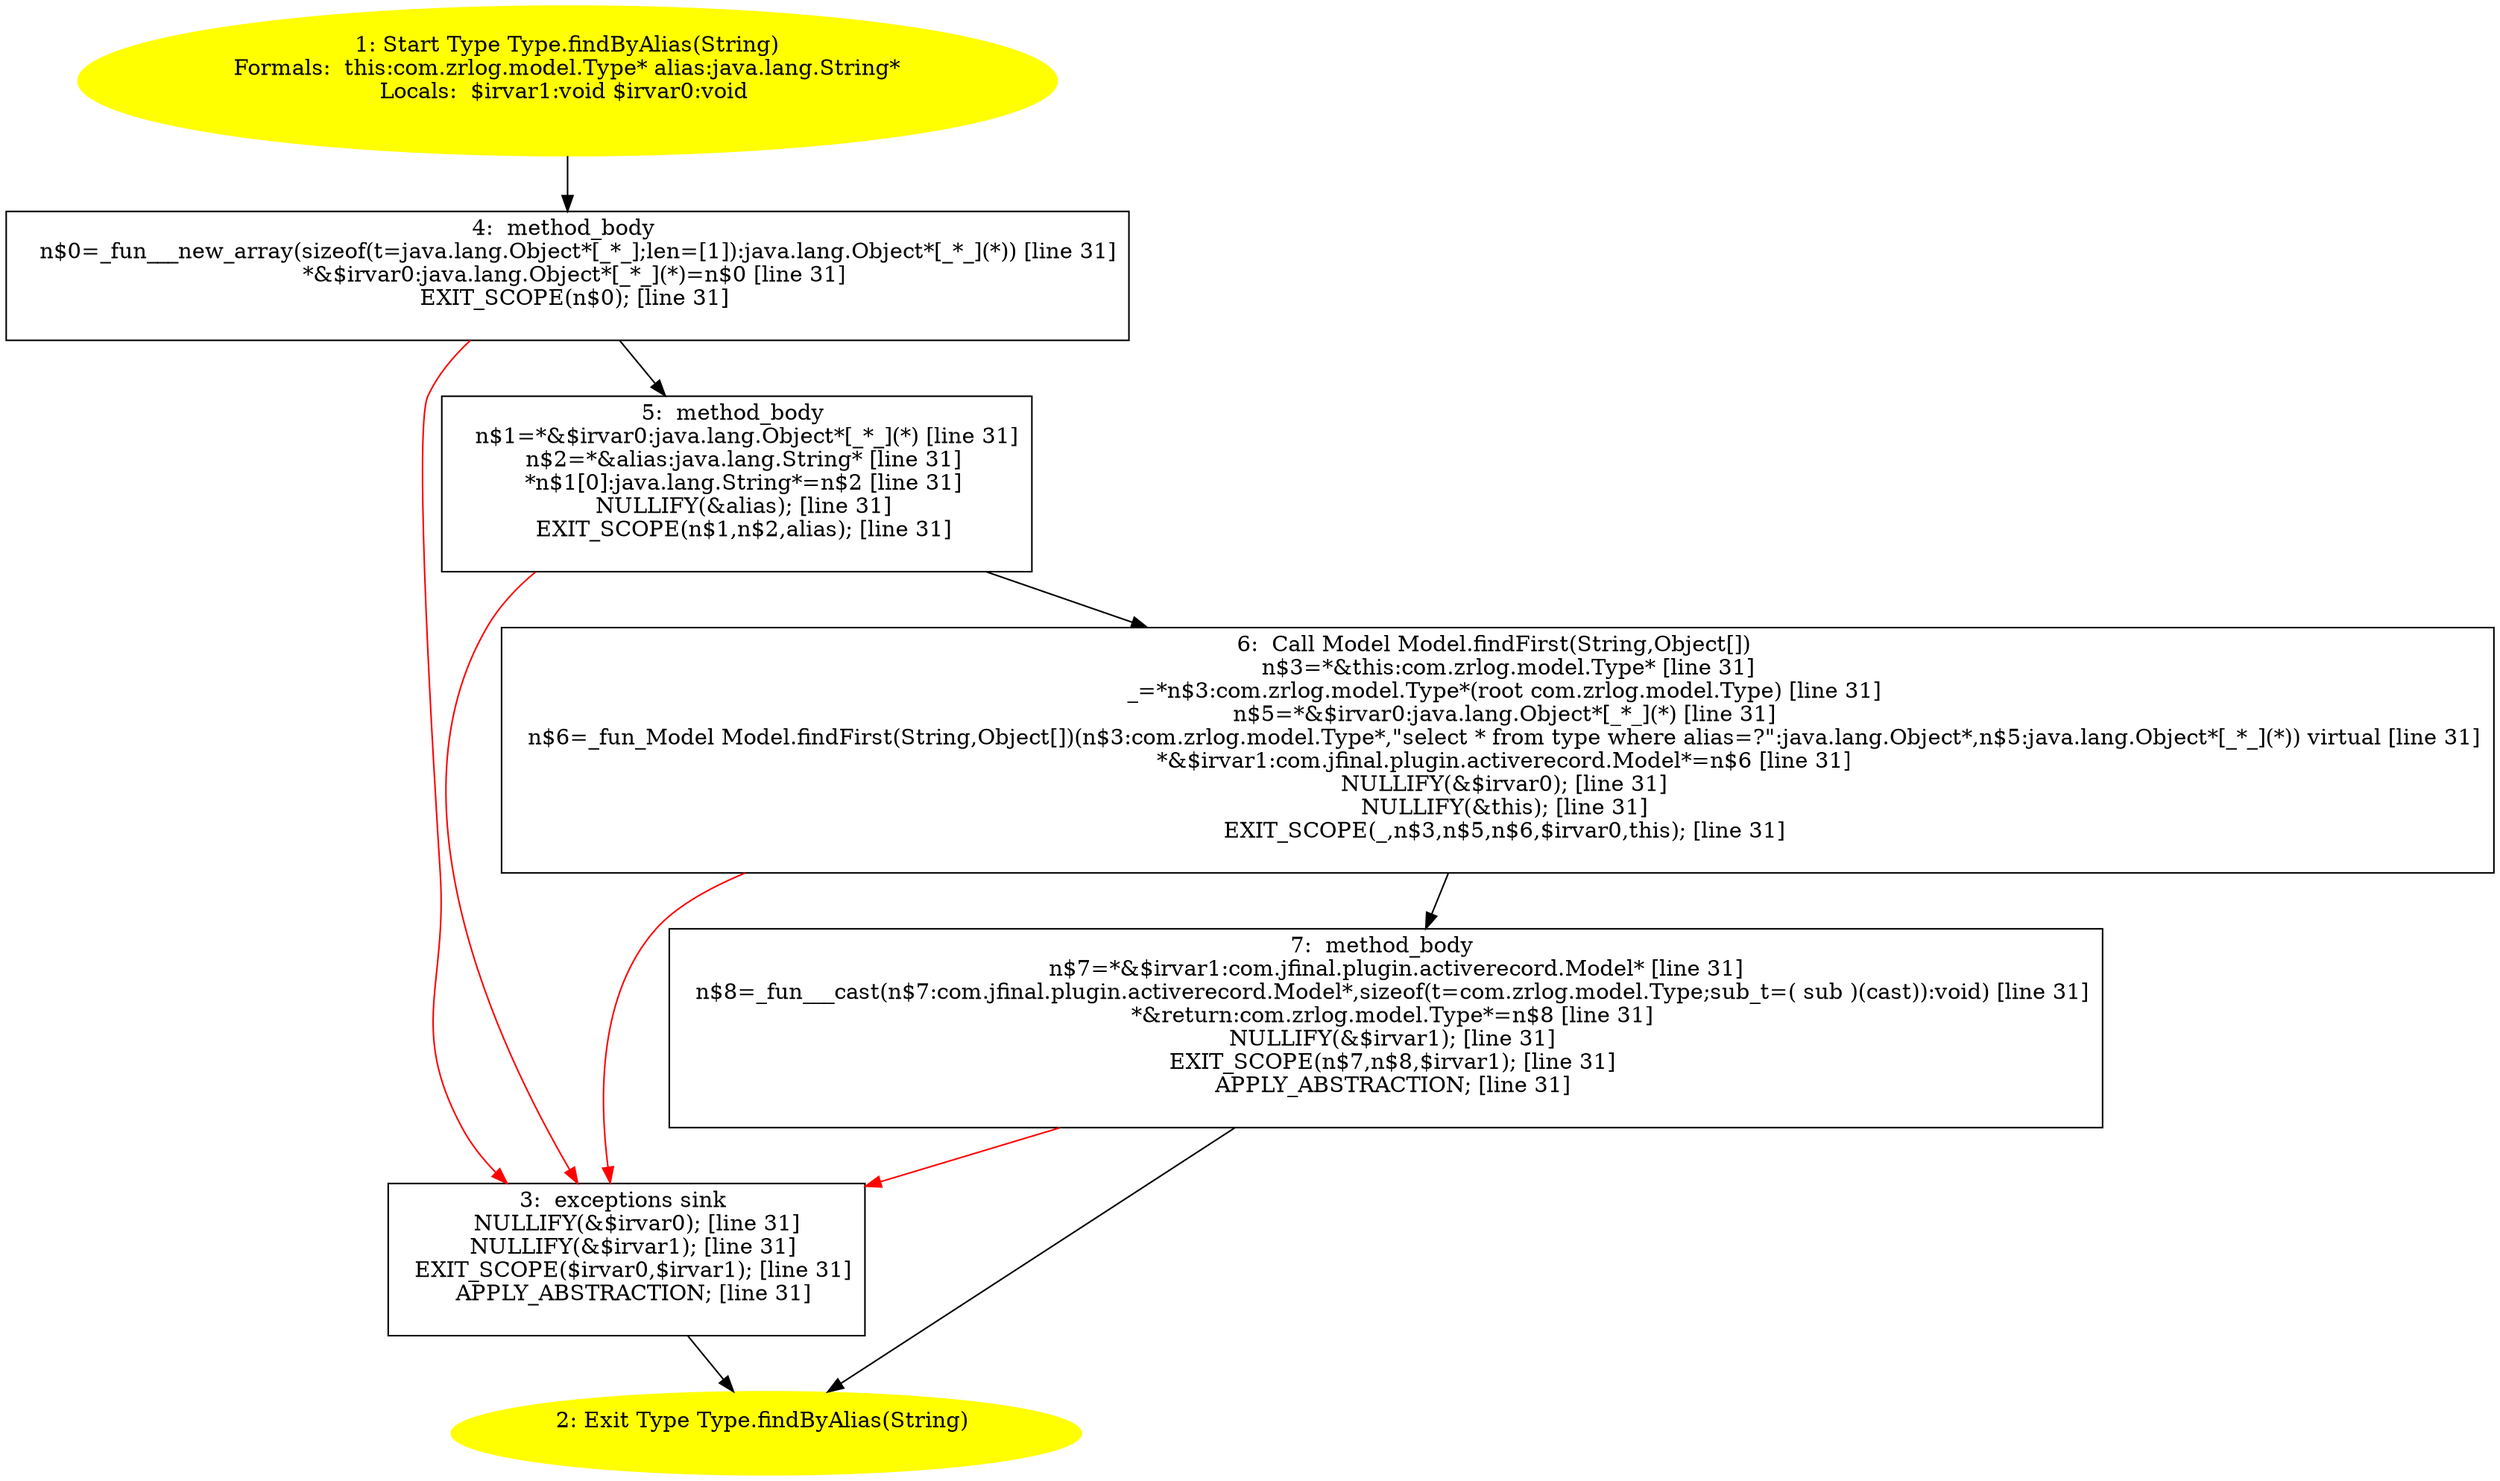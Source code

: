 /* @generated */
digraph cfg {
"com.zrlog.model.Type.findByAlias(java.lang.String):com.zrlog.model.Type.2fc94fd3542624e12c7e843985b55b17_1" [label="1: Start Type Type.findByAlias(String)\nFormals:  this:com.zrlog.model.Type* alias:java.lang.String*\nLocals:  $irvar1:void $irvar0:void \n  " color=yellow style=filled]
	

	 "com.zrlog.model.Type.findByAlias(java.lang.String):com.zrlog.model.Type.2fc94fd3542624e12c7e843985b55b17_1" -> "com.zrlog.model.Type.findByAlias(java.lang.String):com.zrlog.model.Type.2fc94fd3542624e12c7e843985b55b17_4" ;
"com.zrlog.model.Type.findByAlias(java.lang.String):com.zrlog.model.Type.2fc94fd3542624e12c7e843985b55b17_2" [label="2: Exit Type Type.findByAlias(String) \n  " color=yellow style=filled]
	

"com.zrlog.model.Type.findByAlias(java.lang.String):com.zrlog.model.Type.2fc94fd3542624e12c7e843985b55b17_3" [label="3:  exceptions sink \n   NULLIFY(&$irvar0); [line 31]\n  NULLIFY(&$irvar1); [line 31]\n  EXIT_SCOPE($irvar0,$irvar1); [line 31]\n  APPLY_ABSTRACTION; [line 31]\n " shape="box"]
	

	 "com.zrlog.model.Type.findByAlias(java.lang.String):com.zrlog.model.Type.2fc94fd3542624e12c7e843985b55b17_3" -> "com.zrlog.model.Type.findByAlias(java.lang.String):com.zrlog.model.Type.2fc94fd3542624e12c7e843985b55b17_2" ;
"com.zrlog.model.Type.findByAlias(java.lang.String):com.zrlog.model.Type.2fc94fd3542624e12c7e843985b55b17_4" [label="4:  method_body \n   n$0=_fun___new_array(sizeof(t=java.lang.Object*[_*_];len=[1]):java.lang.Object*[_*_](*)) [line 31]\n  *&$irvar0:java.lang.Object*[_*_](*)=n$0 [line 31]\n  EXIT_SCOPE(n$0); [line 31]\n " shape="box"]
	

	 "com.zrlog.model.Type.findByAlias(java.lang.String):com.zrlog.model.Type.2fc94fd3542624e12c7e843985b55b17_4" -> "com.zrlog.model.Type.findByAlias(java.lang.String):com.zrlog.model.Type.2fc94fd3542624e12c7e843985b55b17_5" ;
	 "com.zrlog.model.Type.findByAlias(java.lang.String):com.zrlog.model.Type.2fc94fd3542624e12c7e843985b55b17_4" -> "com.zrlog.model.Type.findByAlias(java.lang.String):com.zrlog.model.Type.2fc94fd3542624e12c7e843985b55b17_3" [color="red" ];
"com.zrlog.model.Type.findByAlias(java.lang.String):com.zrlog.model.Type.2fc94fd3542624e12c7e843985b55b17_5" [label="5:  method_body \n   n$1=*&$irvar0:java.lang.Object*[_*_](*) [line 31]\n  n$2=*&alias:java.lang.String* [line 31]\n  *n$1[0]:java.lang.String*=n$2 [line 31]\n  NULLIFY(&alias); [line 31]\n  EXIT_SCOPE(n$1,n$2,alias); [line 31]\n " shape="box"]
	

	 "com.zrlog.model.Type.findByAlias(java.lang.String):com.zrlog.model.Type.2fc94fd3542624e12c7e843985b55b17_5" -> "com.zrlog.model.Type.findByAlias(java.lang.String):com.zrlog.model.Type.2fc94fd3542624e12c7e843985b55b17_6" ;
	 "com.zrlog.model.Type.findByAlias(java.lang.String):com.zrlog.model.Type.2fc94fd3542624e12c7e843985b55b17_5" -> "com.zrlog.model.Type.findByAlias(java.lang.String):com.zrlog.model.Type.2fc94fd3542624e12c7e843985b55b17_3" [color="red" ];
"com.zrlog.model.Type.findByAlias(java.lang.String):com.zrlog.model.Type.2fc94fd3542624e12c7e843985b55b17_6" [label="6:  Call Model Model.findFirst(String,Object[]) \n   n$3=*&this:com.zrlog.model.Type* [line 31]\n  _=*n$3:com.zrlog.model.Type*(root com.zrlog.model.Type) [line 31]\n  n$5=*&$irvar0:java.lang.Object*[_*_](*) [line 31]\n  n$6=_fun_Model Model.findFirst(String,Object[])(n$3:com.zrlog.model.Type*,\"select * from type where alias=?\":java.lang.Object*,n$5:java.lang.Object*[_*_](*)) virtual [line 31]\n  *&$irvar1:com.jfinal.plugin.activerecord.Model*=n$6 [line 31]\n  NULLIFY(&$irvar0); [line 31]\n  NULLIFY(&this); [line 31]\n  EXIT_SCOPE(_,n$3,n$5,n$6,$irvar0,this); [line 31]\n " shape="box"]
	

	 "com.zrlog.model.Type.findByAlias(java.lang.String):com.zrlog.model.Type.2fc94fd3542624e12c7e843985b55b17_6" -> "com.zrlog.model.Type.findByAlias(java.lang.String):com.zrlog.model.Type.2fc94fd3542624e12c7e843985b55b17_7" ;
	 "com.zrlog.model.Type.findByAlias(java.lang.String):com.zrlog.model.Type.2fc94fd3542624e12c7e843985b55b17_6" -> "com.zrlog.model.Type.findByAlias(java.lang.String):com.zrlog.model.Type.2fc94fd3542624e12c7e843985b55b17_3" [color="red" ];
"com.zrlog.model.Type.findByAlias(java.lang.String):com.zrlog.model.Type.2fc94fd3542624e12c7e843985b55b17_7" [label="7:  method_body \n   n$7=*&$irvar1:com.jfinal.plugin.activerecord.Model* [line 31]\n  n$8=_fun___cast(n$7:com.jfinal.plugin.activerecord.Model*,sizeof(t=com.zrlog.model.Type;sub_t=( sub )(cast)):void) [line 31]\n  *&return:com.zrlog.model.Type*=n$8 [line 31]\n  NULLIFY(&$irvar1); [line 31]\n  EXIT_SCOPE(n$7,n$8,$irvar1); [line 31]\n  APPLY_ABSTRACTION; [line 31]\n " shape="box"]
	

	 "com.zrlog.model.Type.findByAlias(java.lang.String):com.zrlog.model.Type.2fc94fd3542624e12c7e843985b55b17_7" -> "com.zrlog.model.Type.findByAlias(java.lang.String):com.zrlog.model.Type.2fc94fd3542624e12c7e843985b55b17_2" ;
	 "com.zrlog.model.Type.findByAlias(java.lang.String):com.zrlog.model.Type.2fc94fd3542624e12c7e843985b55b17_7" -> "com.zrlog.model.Type.findByAlias(java.lang.String):com.zrlog.model.Type.2fc94fd3542624e12c7e843985b55b17_3" [color="red" ];
}
